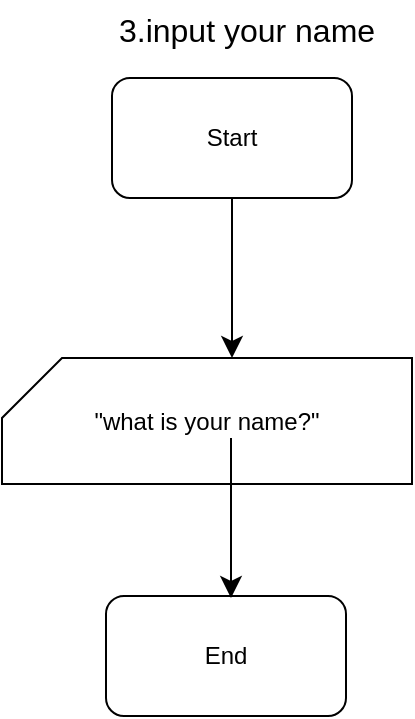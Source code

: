 <mxfile version="24.6.4" type="device">
  <diagram name="Page-1" id="EyRaCs4OcXULUhkM_m1A">
    <mxGraphModel dx="392" dy="427" grid="1" gridSize="10" guides="1" tooltips="1" connect="1" arrows="1" fold="1" page="1" pageScale="1" pageWidth="850" pageHeight="1100" math="0" shadow="0">
      <root>
        <mxCell id="0" />
        <mxCell id="1" parent="0" />
        <mxCell id="F06vBNZGuLJ-f1geTR84-1" value="Start" style="rounded=1;whiteSpace=wrap;html=1;" vertex="1" parent="1">
          <mxGeometry x="130" y="60" width="120" height="60" as="geometry" />
        </mxCell>
        <mxCell id="F06vBNZGuLJ-f1geTR84-2" value="3.input your name" style="text;html=1;align=center;verticalAlign=middle;resizable=0;points=[];autosize=1;strokeColor=none;fillColor=none;fontSize=16;" vertex="1" parent="1">
          <mxGeometry x="122" y="21" width="150" height="30" as="geometry" />
        </mxCell>
        <mxCell id="F06vBNZGuLJ-f1geTR84-3" value="End" style="rounded=1;whiteSpace=wrap;html=1;" vertex="1" parent="1">
          <mxGeometry x="127" y="319" width="120" height="60" as="geometry" />
        </mxCell>
        <mxCell id="F06vBNZGuLJ-f1geTR84-4" value="&quot;what is your name?&quot;" style="shape=card;whiteSpace=wrap;html=1;" vertex="1" parent="1">
          <mxGeometry x="75" y="200" width="205" height="63" as="geometry" />
        </mxCell>
        <mxCell id="F06vBNZGuLJ-f1geTR84-5" style="edgeStyle=none;curved=1;rounded=0;orthogonalLoop=1;jettySize=auto;html=1;exitX=0.5;exitY=1;exitDx=0;exitDy=0;fontSize=12;startSize=8;endSize=8;" edge="1" parent="1" source="F06vBNZGuLJ-f1geTR84-1">
          <mxGeometry relative="1" as="geometry">
            <mxPoint x="190" y="200" as="targetPoint" />
          </mxGeometry>
        </mxCell>
        <mxCell id="F06vBNZGuLJ-f1geTR84-6" style="edgeStyle=none;curved=1;rounded=0;orthogonalLoop=1;jettySize=auto;html=1;exitX=0.5;exitY=1;exitDx=0;exitDy=0;fontSize=12;startSize=8;endSize=8;" edge="1" parent="1">
          <mxGeometry relative="1" as="geometry">
            <mxPoint x="189.5" y="240" as="sourcePoint" />
            <mxPoint x="189.5" y="320" as="targetPoint" />
          </mxGeometry>
        </mxCell>
      </root>
    </mxGraphModel>
  </diagram>
</mxfile>
